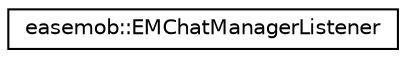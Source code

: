 digraph "Graphical Class Hierarchy"
{
  edge [fontname="Helvetica",fontsize="10",labelfontname="Helvetica",labelfontsize="10"];
  node [fontname="Helvetica",fontsize="10",shape=record];
  rankdir="LR";
  Node1 [label="easemob::EMChatManagerListener",height=0.2,width=0.4,color="black", fillcolor="white", style="filled",URL="$classeasemob_1_1EMChatManagerListener.html"];
}

